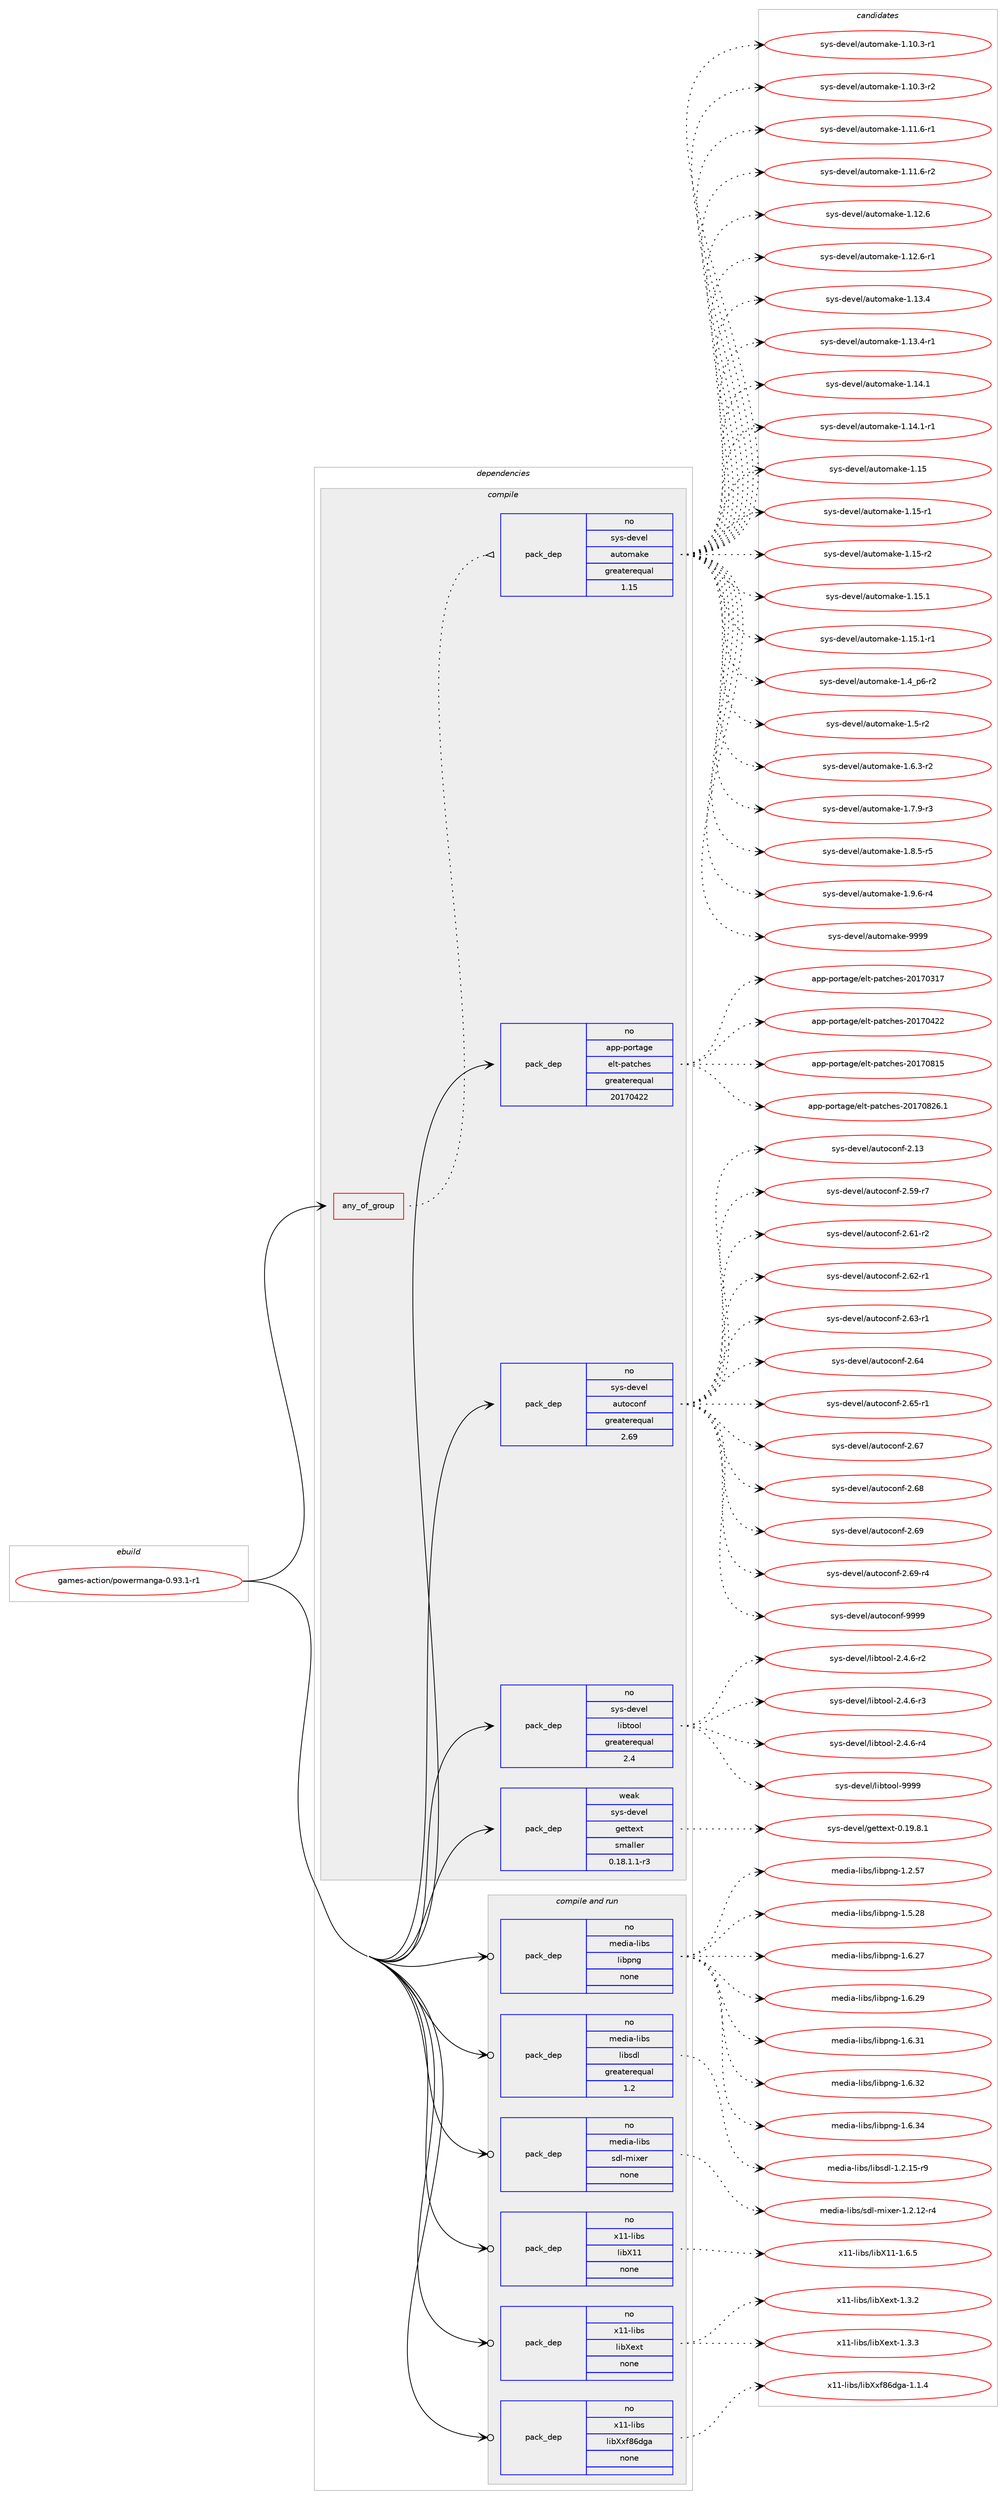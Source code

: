 digraph prolog {

# *************
# Graph options
# *************

newrank=true;
concentrate=true;
compound=true;
graph [rankdir=LR,fontname=Helvetica,fontsize=10,ranksep=1.5];#, ranksep=2.5, nodesep=0.2];
edge  [arrowhead=vee];
node  [fontname=Helvetica,fontsize=10];

# **********
# The ebuild
# **********

subgraph cluster_leftcol {
color=gray;
rank=same;
label=<<i>ebuild</i>>;
id [label="games-action/powermanga-0.93.1-r1", color=red, width=4, href="../games-action/powermanga-0.93.1-r1.svg"];
}

# ****************
# The dependencies
# ****************

subgraph cluster_midcol {
color=gray;
label=<<i>dependencies</i>>;
subgraph cluster_compile {
fillcolor="#eeeeee";
style=filled;
label=<<i>compile</i>>;
subgraph any4325 {
dependency293271 [label=<<TABLE BORDER="0" CELLBORDER="1" CELLSPACING="0" CELLPADDING="4"><TR><TD CELLPADDING="10">any_of_group</TD></TR></TABLE>>, shape=none, color=red];subgraph pack209229 {
dependency293272 [label=<<TABLE BORDER="0" CELLBORDER="1" CELLSPACING="0" CELLPADDING="4" WIDTH="220"><TR><TD ROWSPAN="6" CELLPADDING="30">pack_dep</TD></TR><TR><TD WIDTH="110">no</TD></TR><TR><TD>sys-devel</TD></TR><TR><TD>automake</TD></TR><TR><TD>greaterequal</TD></TR><TR><TD>1.15</TD></TR></TABLE>>, shape=none, color=blue];
}
dependency293271:e -> dependency293272:w [weight=20,style="dotted",arrowhead="oinv"];
}
id:e -> dependency293271:w [weight=20,style="solid",arrowhead="vee"];
subgraph pack209230 {
dependency293273 [label=<<TABLE BORDER="0" CELLBORDER="1" CELLSPACING="0" CELLPADDING="4" WIDTH="220"><TR><TD ROWSPAN="6" CELLPADDING="30">pack_dep</TD></TR><TR><TD WIDTH="110">no</TD></TR><TR><TD>app-portage</TD></TR><TR><TD>elt-patches</TD></TR><TR><TD>greaterequal</TD></TR><TR><TD>20170422</TD></TR></TABLE>>, shape=none, color=blue];
}
id:e -> dependency293273:w [weight=20,style="solid",arrowhead="vee"];
subgraph pack209231 {
dependency293274 [label=<<TABLE BORDER="0" CELLBORDER="1" CELLSPACING="0" CELLPADDING="4" WIDTH="220"><TR><TD ROWSPAN="6" CELLPADDING="30">pack_dep</TD></TR><TR><TD WIDTH="110">no</TD></TR><TR><TD>sys-devel</TD></TR><TR><TD>autoconf</TD></TR><TR><TD>greaterequal</TD></TR><TR><TD>2.69</TD></TR></TABLE>>, shape=none, color=blue];
}
id:e -> dependency293274:w [weight=20,style="solid",arrowhead="vee"];
subgraph pack209232 {
dependency293275 [label=<<TABLE BORDER="0" CELLBORDER="1" CELLSPACING="0" CELLPADDING="4" WIDTH="220"><TR><TD ROWSPAN="6" CELLPADDING="30">pack_dep</TD></TR><TR><TD WIDTH="110">no</TD></TR><TR><TD>sys-devel</TD></TR><TR><TD>libtool</TD></TR><TR><TD>greaterequal</TD></TR><TR><TD>2.4</TD></TR></TABLE>>, shape=none, color=blue];
}
id:e -> dependency293275:w [weight=20,style="solid",arrowhead="vee"];
subgraph pack209233 {
dependency293276 [label=<<TABLE BORDER="0" CELLBORDER="1" CELLSPACING="0" CELLPADDING="4" WIDTH="220"><TR><TD ROWSPAN="6" CELLPADDING="30">pack_dep</TD></TR><TR><TD WIDTH="110">weak</TD></TR><TR><TD>sys-devel</TD></TR><TR><TD>gettext</TD></TR><TR><TD>smaller</TD></TR><TR><TD>0.18.1.1-r3</TD></TR></TABLE>>, shape=none, color=blue];
}
id:e -> dependency293276:w [weight=20,style="solid",arrowhead="vee"];
}
subgraph cluster_compileandrun {
fillcolor="#eeeeee";
style=filled;
label=<<i>compile and run</i>>;
subgraph pack209234 {
dependency293277 [label=<<TABLE BORDER="0" CELLBORDER="1" CELLSPACING="0" CELLPADDING="4" WIDTH="220"><TR><TD ROWSPAN="6" CELLPADDING="30">pack_dep</TD></TR><TR><TD WIDTH="110">no</TD></TR><TR><TD>media-libs</TD></TR><TR><TD>libpng</TD></TR><TR><TD>none</TD></TR><TR><TD></TD></TR></TABLE>>, shape=none, color=blue];
}
id:e -> dependency293277:w [weight=20,style="solid",arrowhead="odotvee"];
subgraph pack209235 {
dependency293278 [label=<<TABLE BORDER="0" CELLBORDER="1" CELLSPACING="0" CELLPADDING="4" WIDTH="220"><TR><TD ROWSPAN="6" CELLPADDING="30">pack_dep</TD></TR><TR><TD WIDTH="110">no</TD></TR><TR><TD>media-libs</TD></TR><TR><TD>libsdl</TD></TR><TR><TD>greaterequal</TD></TR><TR><TD>1.2</TD></TR></TABLE>>, shape=none, color=blue];
}
id:e -> dependency293278:w [weight=20,style="solid",arrowhead="odotvee"];
subgraph pack209236 {
dependency293279 [label=<<TABLE BORDER="0" CELLBORDER="1" CELLSPACING="0" CELLPADDING="4" WIDTH="220"><TR><TD ROWSPAN="6" CELLPADDING="30">pack_dep</TD></TR><TR><TD WIDTH="110">no</TD></TR><TR><TD>media-libs</TD></TR><TR><TD>sdl-mixer</TD></TR><TR><TD>none</TD></TR><TR><TD></TD></TR></TABLE>>, shape=none, color=blue];
}
id:e -> dependency293279:w [weight=20,style="solid",arrowhead="odotvee"];
subgraph pack209237 {
dependency293280 [label=<<TABLE BORDER="0" CELLBORDER="1" CELLSPACING="0" CELLPADDING="4" WIDTH="220"><TR><TD ROWSPAN="6" CELLPADDING="30">pack_dep</TD></TR><TR><TD WIDTH="110">no</TD></TR><TR><TD>x11-libs</TD></TR><TR><TD>libX11</TD></TR><TR><TD>none</TD></TR><TR><TD></TD></TR></TABLE>>, shape=none, color=blue];
}
id:e -> dependency293280:w [weight=20,style="solid",arrowhead="odotvee"];
subgraph pack209238 {
dependency293281 [label=<<TABLE BORDER="0" CELLBORDER="1" CELLSPACING="0" CELLPADDING="4" WIDTH="220"><TR><TD ROWSPAN="6" CELLPADDING="30">pack_dep</TD></TR><TR><TD WIDTH="110">no</TD></TR><TR><TD>x11-libs</TD></TR><TR><TD>libXext</TD></TR><TR><TD>none</TD></TR><TR><TD></TD></TR></TABLE>>, shape=none, color=blue];
}
id:e -> dependency293281:w [weight=20,style="solid",arrowhead="odotvee"];
subgraph pack209239 {
dependency293282 [label=<<TABLE BORDER="0" CELLBORDER="1" CELLSPACING="0" CELLPADDING="4" WIDTH="220"><TR><TD ROWSPAN="6" CELLPADDING="30">pack_dep</TD></TR><TR><TD WIDTH="110">no</TD></TR><TR><TD>x11-libs</TD></TR><TR><TD>libXxf86dga</TD></TR><TR><TD>none</TD></TR><TR><TD></TD></TR></TABLE>>, shape=none, color=blue];
}
id:e -> dependency293282:w [weight=20,style="solid",arrowhead="odotvee"];
}
subgraph cluster_run {
fillcolor="#eeeeee";
style=filled;
label=<<i>run</i>>;
}
}

# **************
# The candidates
# **************

subgraph cluster_choices {
rank=same;
color=gray;
label=<<i>candidates</i>>;

subgraph choice209229 {
color=black;
nodesep=1;
choice11512111545100101118101108479711711611110997107101454946494846514511449 [label="sys-devel/automake-1.10.3-r1", color=red, width=4,href="../sys-devel/automake-1.10.3-r1.svg"];
choice11512111545100101118101108479711711611110997107101454946494846514511450 [label="sys-devel/automake-1.10.3-r2", color=red, width=4,href="../sys-devel/automake-1.10.3-r2.svg"];
choice11512111545100101118101108479711711611110997107101454946494946544511449 [label="sys-devel/automake-1.11.6-r1", color=red, width=4,href="../sys-devel/automake-1.11.6-r1.svg"];
choice11512111545100101118101108479711711611110997107101454946494946544511450 [label="sys-devel/automake-1.11.6-r2", color=red, width=4,href="../sys-devel/automake-1.11.6-r2.svg"];
choice1151211154510010111810110847971171161111099710710145494649504654 [label="sys-devel/automake-1.12.6", color=red, width=4,href="../sys-devel/automake-1.12.6.svg"];
choice11512111545100101118101108479711711611110997107101454946495046544511449 [label="sys-devel/automake-1.12.6-r1", color=red, width=4,href="../sys-devel/automake-1.12.6-r1.svg"];
choice1151211154510010111810110847971171161111099710710145494649514652 [label="sys-devel/automake-1.13.4", color=red, width=4,href="../sys-devel/automake-1.13.4.svg"];
choice11512111545100101118101108479711711611110997107101454946495146524511449 [label="sys-devel/automake-1.13.4-r1", color=red, width=4,href="../sys-devel/automake-1.13.4-r1.svg"];
choice1151211154510010111810110847971171161111099710710145494649524649 [label="sys-devel/automake-1.14.1", color=red, width=4,href="../sys-devel/automake-1.14.1.svg"];
choice11512111545100101118101108479711711611110997107101454946495246494511449 [label="sys-devel/automake-1.14.1-r1", color=red, width=4,href="../sys-devel/automake-1.14.1-r1.svg"];
choice115121115451001011181011084797117116111109971071014549464953 [label="sys-devel/automake-1.15", color=red, width=4,href="../sys-devel/automake-1.15.svg"];
choice1151211154510010111810110847971171161111099710710145494649534511449 [label="sys-devel/automake-1.15-r1", color=red, width=4,href="../sys-devel/automake-1.15-r1.svg"];
choice1151211154510010111810110847971171161111099710710145494649534511450 [label="sys-devel/automake-1.15-r2", color=red, width=4,href="../sys-devel/automake-1.15-r2.svg"];
choice1151211154510010111810110847971171161111099710710145494649534649 [label="sys-devel/automake-1.15.1", color=red, width=4,href="../sys-devel/automake-1.15.1.svg"];
choice11512111545100101118101108479711711611110997107101454946495346494511449 [label="sys-devel/automake-1.15.1-r1", color=red, width=4,href="../sys-devel/automake-1.15.1-r1.svg"];
choice115121115451001011181011084797117116111109971071014549465295112544511450 [label="sys-devel/automake-1.4_p6-r2", color=red, width=4,href="../sys-devel/automake-1.4_p6-r2.svg"];
choice11512111545100101118101108479711711611110997107101454946534511450 [label="sys-devel/automake-1.5-r2", color=red, width=4,href="../sys-devel/automake-1.5-r2.svg"];
choice115121115451001011181011084797117116111109971071014549465446514511450 [label="sys-devel/automake-1.6.3-r2", color=red, width=4,href="../sys-devel/automake-1.6.3-r2.svg"];
choice115121115451001011181011084797117116111109971071014549465546574511451 [label="sys-devel/automake-1.7.9-r3", color=red, width=4,href="../sys-devel/automake-1.7.9-r3.svg"];
choice115121115451001011181011084797117116111109971071014549465646534511453 [label="sys-devel/automake-1.8.5-r5", color=red, width=4,href="../sys-devel/automake-1.8.5-r5.svg"];
choice115121115451001011181011084797117116111109971071014549465746544511452 [label="sys-devel/automake-1.9.6-r4", color=red, width=4,href="../sys-devel/automake-1.9.6-r4.svg"];
choice115121115451001011181011084797117116111109971071014557575757 [label="sys-devel/automake-9999", color=red, width=4,href="../sys-devel/automake-9999.svg"];
dependency293272:e -> choice11512111545100101118101108479711711611110997107101454946494846514511449:w [style=dotted,weight="100"];
dependency293272:e -> choice11512111545100101118101108479711711611110997107101454946494846514511450:w [style=dotted,weight="100"];
dependency293272:e -> choice11512111545100101118101108479711711611110997107101454946494946544511449:w [style=dotted,weight="100"];
dependency293272:e -> choice11512111545100101118101108479711711611110997107101454946494946544511450:w [style=dotted,weight="100"];
dependency293272:e -> choice1151211154510010111810110847971171161111099710710145494649504654:w [style=dotted,weight="100"];
dependency293272:e -> choice11512111545100101118101108479711711611110997107101454946495046544511449:w [style=dotted,weight="100"];
dependency293272:e -> choice1151211154510010111810110847971171161111099710710145494649514652:w [style=dotted,weight="100"];
dependency293272:e -> choice11512111545100101118101108479711711611110997107101454946495146524511449:w [style=dotted,weight="100"];
dependency293272:e -> choice1151211154510010111810110847971171161111099710710145494649524649:w [style=dotted,weight="100"];
dependency293272:e -> choice11512111545100101118101108479711711611110997107101454946495246494511449:w [style=dotted,weight="100"];
dependency293272:e -> choice115121115451001011181011084797117116111109971071014549464953:w [style=dotted,weight="100"];
dependency293272:e -> choice1151211154510010111810110847971171161111099710710145494649534511449:w [style=dotted,weight="100"];
dependency293272:e -> choice1151211154510010111810110847971171161111099710710145494649534511450:w [style=dotted,weight="100"];
dependency293272:e -> choice1151211154510010111810110847971171161111099710710145494649534649:w [style=dotted,weight="100"];
dependency293272:e -> choice11512111545100101118101108479711711611110997107101454946495346494511449:w [style=dotted,weight="100"];
dependency293272:e -> choice115121115451001011181011084797117116111109971071014549465295112544511450:w [style=dotted,weight="100"];
dependency293272:e -> choice11512111545100101118101108479711711611110997107101454946534511450:w [style=dotted,weight="100"];
dependency293272:e -> choice115121115451001011181011084797117116111109971071014549465446514511450:w [style=dotted,weight="100"];
dependency293272:e -> choice115121115451001011181011084797117116111109971071014549465546574511451:w [style=dotted,weight="100"];
dependency293272:e -> choice115121115451001011181011084797117116111109971071014549465646534511453:w [style=dotted,weight="100"];
dependency293272:e -> choice115121115451001011181011084797117116111109971071014549465746544511452:w [style=dotted,weight="100"];
dependency293272:e -> choice115121115451001011181011084797117116111109971071014557575757:w [style=dotted,weight="100"];
}
subgraph choice209230 {
color=black;
nodesep=1;
choice97112112451121111141169710310147101108116451129711699104101115455048495548514955 [label="app-portage/elt-patches-20170317", color=red, width=4,href="../app-portage/elt-patches-20170317.svg"];
choice97112112451121111141169710310147101108116451129711699104101115455048495548525050 [label="app-portage/elt-patches-20170422", color=red, width=4,href="../app-portage/elt-patches-20170422.svg"];
choice97112112451121111141169710310147101108116451129711699104101115455048495548564953 [label="app-portage/elt-patches-20170815", color=red, width=4,href="../app-portage/elt-patches-20170815.svg"];
choice971121124511211111411697103101471011081164511297116991041011154550484955485650544649 [label="app-portage/elt-patches-20170826.1", color=red, width=4,href="../app-portage/elt-patches-20170826.1.svg"];
dependency293273:e -> choice97112112451121111141169710310147101108116451129711699104101115455048495548514955:w [style=dotted,weight="100"];
dependency293273:e -> choice97112112451121111141169710310147101108116451129711699104101115455048495548525050:w [style=dotted,weight="100"];
dependency293273:e -> choice97112112451121111141169710310147101108116451129711699104101115455048495548564953:w [style=dotted,weight="100"];
dependency293273:e -> choice971121124511211111411697103101471011081164511297116991041011154550484955485650544649:w [style=dotted,weight="100"];
}
subgraph choice209231 {
color=black;
nodesep=1;
choice115121115451001011181011084797117116111991111101024550464951 [label="sys-devel/autoconf-2.13", color=red, width=4,href="../sys-devel/autoconf-2.13.svg"];
choice1151211154510010111810110847971171161119911111010245504653574511455 [label="sys-devel/autoconf-2.59-r7", color=red, width=4,href="../sys-devel/autoconf-2.59-r7.svg"];
choice1151211154510010111810110847971171161119911111010245504654494511450 [label="sys-devel/autoconf-2.61-r2", color=red, width=4,href="../sys-devel/autoconf-2.61-r2.svg"];
choice1151211154510010111810110847971171161119911111010245504654504511449 [label="sys-devel/autoconf-2.62-r1", color=red, width=4,href="../sys-devel/autoconf-2.62-r1.svg"];
choice1151211154510010111810110847971171161119911111010245504654514511449 [label="sys-devel/autoconf-2.63-r1", color=red, width=4,href="../sys-devel/autoconf-2.63-r1.svg"];
choice115121115451001011181011084797117116111991111101024550465452 [label="sys-devel/autoconf-2.64", color=red, width=4,href="../sys-devel/autoconf-2.64.svg"];
choice1151211154510010111810110847971171161119911111010245504654534511449 [label="sys-devel/autoconf-2.65-r1", color=red, width=4,href="../sys-devel/autoconf-2.65-r1.svg"];
choice115121115451001011181011084797117116111991111101024550465455 [label="sys-devel/autoconf-2.67", color=red, width=4,href="../sys-devel/autoconf-2.67.svg"];
choice115121115451001011181011084797117116111991111101024550465456 [label="sys-devel/autoconf-2.68", color=red, width=4,href="../sys-devel/autoconf-2.68.svg"];
choice115121115451001011181011084797117116111991111101024550465457 [label="sys-devel/autoconf-2.69", color=red, width=4,href="../sys-devel/autoconf-2.69.svg"];
choice1151211154510010111810110847971171161119911111010245504654574511452 [label="sys-devel/autoconf-2.69-r4", color=red, width=4,href="../sys-devel/autoconf-2.69-r4.svg"];
choice115121115451001011181011084797117116111991111101024557575757 [label="sys-devel/autoconf-9999", color=red, width=4,href="../sys-devel/autoconf-9999.svg"];
dependency293274:e -> choice115121115451001011181011084797117116111991111101024550464951:w [style=dotted,weight="100"];
dependency293274:e -> choice1151211154510010111810110847971171161119911111010245504653574511455:w [style=dotted,weight="100"];
dependency293274:e -> choice1151211154510010111810110847971171161119911111010245504654494511450:w [style=dotted,weight="100"];
dependency293274:e -> choice1151211154510010111810110847971171161119911111010245504654504511449:w [style=dotted,weight="100"];
dependency293274:e -> choice1151211154510010111810110847971171161119911111010245504654514511449:w [style=dotted,weight="100"];
dependency293274:e -> choice115121115451001011181011084797117116111991111101024550465452:w [style=dotted,weight="100"];
dependency293274:e -> choice1151211154510010111810110847971171161119911111010245504654534511449:w [style=dotted,weight="100"];
dependency293274:e -> choice115121115451001011181011084797117116111991111101024550465455:w [style=dotted,weight="100"];
dependency293274:e -> choice115121115451001011181011084797117116111991111101024550465456:w [style=dotted,weight="100"];
dependency293274:e -> choice115121115451001011181011084797117116111991111101024550465457:w [style=dotted,weight="100"];
dependency293274:e -> choice1151211154510010111810110847971171161119911111010245504654574511452:w [style=dotted,weight="100"];
dependency293274:e -> choice115121115451001011181011084797117116111991111101024557575757:w [style=dotted,weight="100"];
}
subgraph choice209232 {
color=black;
nodesep=1;
choice1151211154510010111810110847108105981161111111084550465246544511450 [label="sys-devel/libtool-2.4.6-r2", color=red, width=4,href="../sys-devel/libtool-2.4.6-r2.svg"];
choice1151211154510010111810110847108105981161111111084550465246544511451 [label="sys-devel/libtool-2.4.6-r3", color=red, width=4,href="../sys-devel/libtool-2.4.6-r3.svg"];
choice1151211154510010111810110847108105981161111111084550465246544511452 [label="sys-devel/libtool-2.4.6-r4", color=red, width=4,href="../sys-devel/libtool-2.4.6-r4.svg"];
choice1151211154510010111810110847108105981161111111084557575757 [label="sys-devel/libtool-9999", color=red, width=4,href="../sys-devel/libtool-9999.svg"];
dependency293275:e -> choice1151211154510010111810110847108105981161111111084550465246544511450:w [style=dotted,weight="100"];
dependency293275:e -> choice1151211154510010111810110847108105981161111111084550465246544511451:w [style=dotted,weight="100"];
dependency293275:e -> choice1151211154510010111810110847108105981161111111084550465246544511452:w [style=dotted,weight="100"];
dependency293275:e -> choice1151211154510010111810110847108105981161111111084557575757:w [style=dotted,weight="100"];
}
subgraph choice209233 {
color=black;
nodesep=1;
choice1151211154510010111810110847103101116116101120116454846495746564649 [label="sys-devel/gettext-0.19.8.1", color=red, width=4,href="../sys-devel/gettext-0.19.8.1.svg"];
dependency293276:e -> choice1151211154510010111810110847103101116116101120116454846495746564649:w [style=dotted,weight="100"];
}
subgraph choice209234 {
color=black;
nodesep=1;
choice109101100105974510810598115471081059811211010345494650465355 [label="media-libs/libpng-1.2.57", color=red, width=4,href="../media-libs/libpng-1.2.57.svg"];
choice109101100105974510810598115471081059811211010345494653465056 [label="media-libs/libpng-1.5.28", color=red, width=4,href="../media-libs/libpng-1.5.28.svg"];
choice109101100105974510810598115471081059811211010345494654465055 [label="media-libs/libpng-1.6.27", color=red, width=4,href="../media-libs/libpng-1.6.27.svg"];
choice109101100105974510810598115471081059811211010345494654465057 [label="media-libs/libpng-1.6.29", color=red, width=4,href="../media-libs/libpng-1.6.29.svg"];
choice109101100105974510810598115471081059811211010345494654465149 [label="media-libs/libpng-1.6.31", color=red, width=4,href="../media-libs/libpng-1.6.31.svg"];
choice109101100105974510810598115471081059811211010345494654465150 [label="media-libs/libpng-1.6.32", color=red, width=4,href="../media-libs/libpng-1.6.32.svg"];
choice109101100105974510810598115471081059811211010345494654465152 [label="media-libs/libpng-1.6.34", color=red, width=4,href="../media-libs/libpng-1.6.34.svg"];
dependency293277:e -> choice109101100105974510810598115471081059811211010345494650465355:w [style=dotted,weight="100"];
dependency293277:e -> choice109101100105974510810598115471081059811211010345494653465056:w [style=dotted,weight="100"];
dependency293277:e -> choice109101100105974510810598115471081059811211010345494654465055:w [style=dotted,weight="100"];
dependency293277:e -> choice109101100105974510810598115471081059811211010345494654465057:w [style=dotted,weight="100"];
dependency293277:e -> choice109101100105974510810598115471081059811211010345494654465149:w [style=dotted,weight="100"];
dependency293277:e -> choice109101100105974510810598115471081059811211010345494654465150:w [style=dotted,weight="100"];
dependency293277:e -> choice109101100105974510810598115471081059811211010345494654465152:w [style=dotted,weight="100"];
}
subgraph choice209235 {
color=black;
nodesep=1;
choice1091011001059745108105981154710810598115100108454946504649534511457 [label="media-libs/libsdl-1.2.15-r9", color=red, width=4,href="../media-libs/libsdl-1.2.15-r9.svg"];
dependency293278:e -> choice1091011001059745108105981154710810598115100108454946504649534511457:w [style=dotted,weight="100"];
}
subgraph choice209236 {
color=black;
nodesep=1;
choice1091011001059745108105981154711510010845109105120101114454946504649504511452 [label="media-libs/sdl-mixer-1.2.12-r4", color=red, width=4,href="../media-libs/sdl-mixer-1.2.12-r4.svg"];
dependency293279:e -> choice1091011001059745108105981154711510010845109105120101114454946504649504511452:w [style=dotted,weight="100"];
}
subgraph choice209237 {
color=black;
nodesep=1;
choice120494945108105981154710810598884949454946544653 [label="x11-libs/libX11-1.6.5", color=red, width=4,href="../x11-libs/libX11-1.6.5.svg"];
dependency293280:e -> choice120494945108105981154710810598884949454946544653:w [style=dotted,weight="100"];
}
subgraph choice209238 {
color=black;
nodesep=1;
choice12049494510810598115471081059888101120116454946514650 [label="x11-libs/libXext-1.3.2", color=red, width=4,href="../x11-libs/libXext-1.3.2.svg"];
choice12049494510810598115471081059888101120116454946514651 [label="x11-libs/libXext-1.3.3", color=red, width=4,href="../x11-libs/libXext-1.3.3.svg"];
dependency293281:e -> choice12049494510810598115471081059888101120116454946514650:w [style=dotted,weight="100"];
dependency293281:e -> choice12049494510810598115471081059888101120116454946514651:w [style=dotted,weight="100"];
}
subgraph choice209239 {
color=black;
nodesep=1;
choice12049494510810598115471081059888120102565410010397454946494652 [label="x11-libs/libXxf86dga-1.1.4", color=red, width=4,href="../x11-libs/libXxf86dga-1.1.4.svg"];
dependency293282:e -> choice12049494510810598115471081059888120102565410010397454946494652:w [style=dotted,weight="100"];
}
}

}
